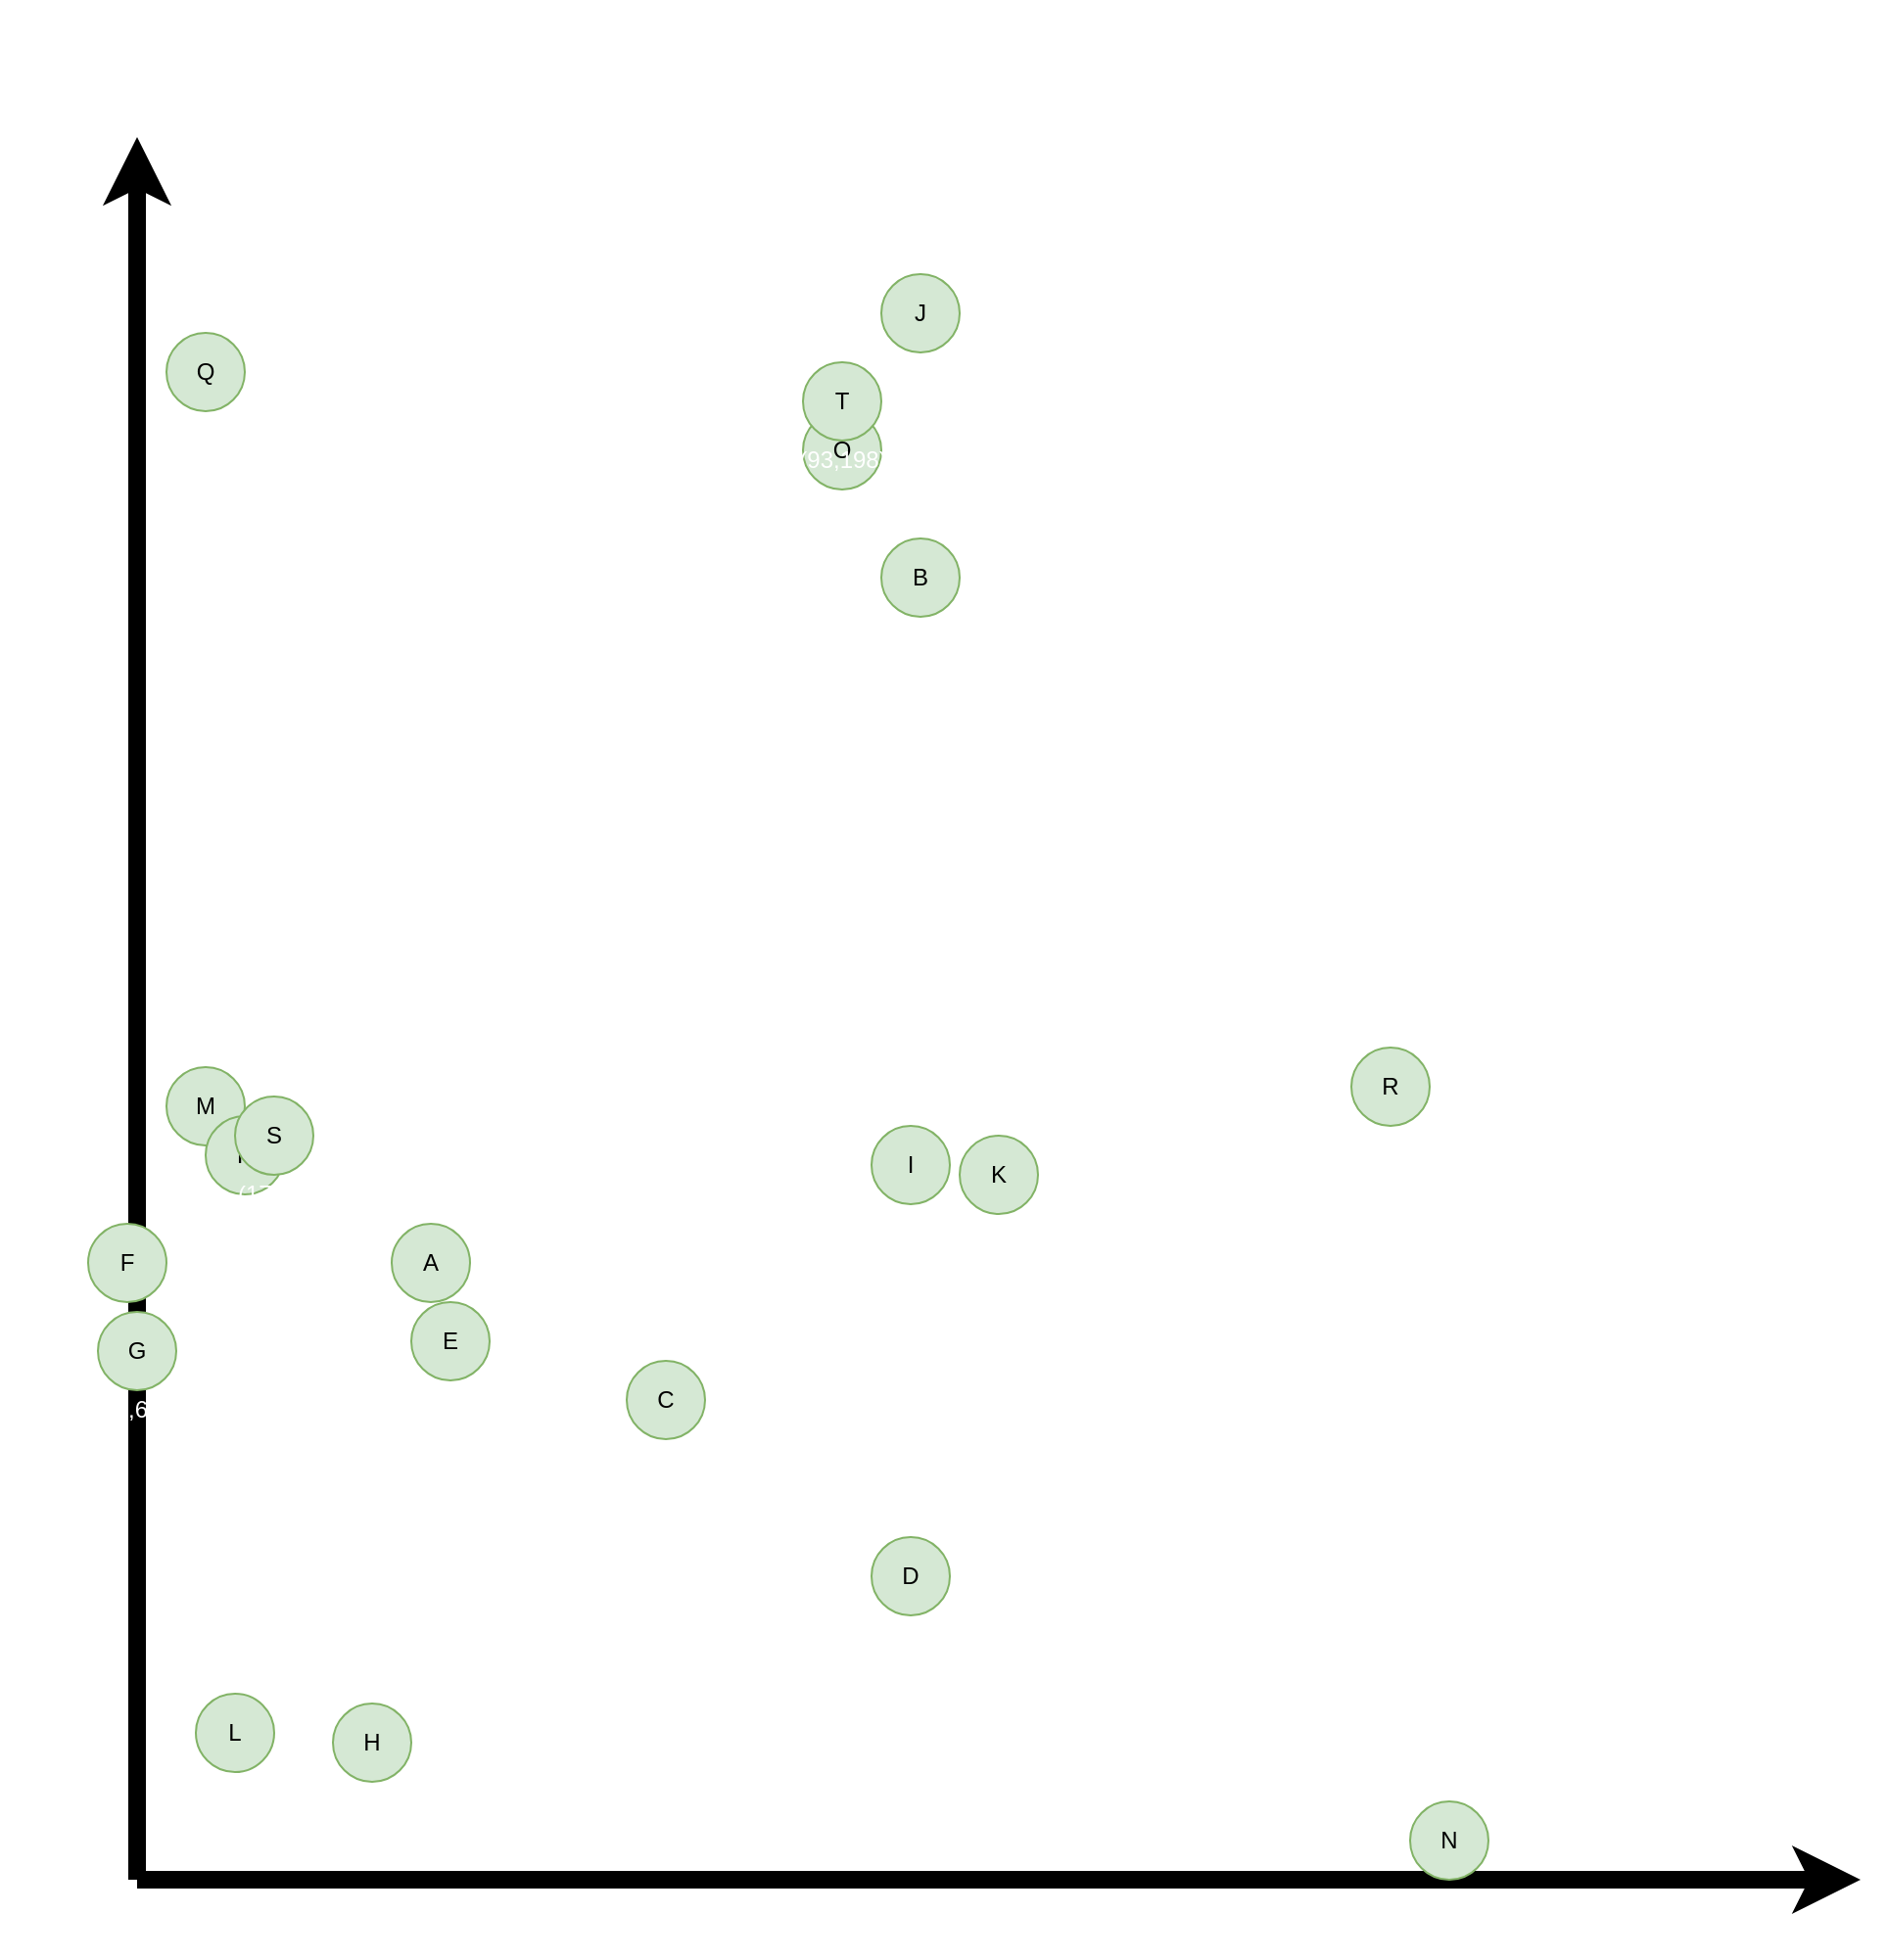 <mxfile>
    <diagram id="ToferQvf45X5SjrMl_2s" name="Page-1">
        <mxGraphModel dx="1511" dy="2214" grid="1" gridSize="10" guides="1" tooltips="1" connect="1" arrows="1" fold="1" page="1" pageScale="1" pageWidth="850" pageHeight="1100" math="0" shadow="0">
            <root>
                <mxCell id="0"/>
                <mxCell id="1" parent="0"/>
                <mxCell id="2" value="" style="endArrow=classic;html=1;fontColor=#000000;strokeWidth=9;" edge="1" parent="1">
                    <mxGeometry width="50" height="50" relative="1" as="geometry">
                        <mxPoint x="80.0" y="800.0" as="sourcePoint"/>
                        <mxPoint x="80.0" y="-90" as="targetPoint"/>
                        <Array as="points"/>
                    </mxGeometry>
                </mxCell>
                <mxCell id="3" value="" style="endArrow=classic;html=1;fontColor=#000000;strokeWidth=9;" edge="1" parent="1">
                    <mxGeometry width="50" height="50" relative="1" as="geometry">
                        <mxPoint x="80.0" y="800.0" as="sourcePoint"/>
                        <mxPoint x="960" y="800.0" as="targetPoint"/>
                        <Array as="points"/>
                    </mxGeometry>
                </mxCell>
                <mxCell id="4" value="0" style="text;html=1;strokeColor=none;fillColor=none;align=center;verticalAlign=middle;whiteSpace=wrap;rounded=0;fontColor=#FFFFFF;" vertex="1" parent="1">
                    <mxGeometry x="40" y="800" width="60" height="30" as="geometry"/>
                </mxCell>
                <mxCell id="5" value="10" style="text;html=1;strokeColor=none;fillColor=none;align=center;verticalAlign=middle;whiteSpace=wrap;rounded=0;fontColor=#FFFFFF;" vertex="1" parent="1">
                    <mxGeometry x="90" y="810" width="60" height="30" as="geometry"/>
                </mxCell>
                <mxCell id="6" value="20" style="text;html=1;strokeColor=none;fillColor=none;align=center;verticalAlign=middle;whiteSpace=wrap;rounded=0;fontColor=#FFFFFF;" vertex="1" parent="1">
                    <mxGeometry x="130" y="810" width="60" height="30" as="geometry"/>
                </mxCell>
                <mxCell id="7" value="30" style="text;html=1;strokeColor=none;fillColor=none;align=center;verticalAlign=middle;whiteSpace=wrap;rounded=0;fontColor=#FFFFFF;" vertex="1" parent="1">
                    <mxGeometry x="170" y="810" width="60" height="30" as="geometry"/>
                </mxCell>
                <mxCell id="8" value="40" style="text;html=1;strokeColor=none;fillColor=none;align=center;verticalAlign=middle;whiteSpace=wrap;rounded=0;fontColor=#FFFFFF;" vertex="1" parent="1">
                    <mxGeometry x="210" y="810" width="60" height="30" as="geometry"/>
                </mxCell>
                <mxCell id="9" value="50" style="text;html=1;strokeColor=none;fillColor=none;align=center;verticalAlign=middle;whiteSpace=wrap;rounded=0;fontColor=#FFFFFF;" vertex="1" parent="1">
                    <mxGeometry x="250" y="810" width="60" height="30" as="geometry"/>
                </mxCell>
                <mxCell id="10" value="60" style="text;html=1;strokeColor=none;fillColor=none;align=center;verticalAlign=middle;whiteSpace=wrap;rounded=0;fontColor=#FFFFFF;" vertex="1" parent="1">
                    <mxGeometry x="290" y="810" width="60" height="30" as="geometry"/>
                </mxCell>
                <mxCell id="11" value="70" style="text;html=1;strokeColor=none;fillColor=none;align=center;verticalAlign=middle;whiteSpace=wrap;rounded=0;fontColor=#FFFFFF;" vertex="1" parent="1">
                    <mxGeometry x="330" y="810" width="60" height="30" as="geometry"/>
                </mxCell>
                <mxCell id="12" value="80" style="text;html=1;strokeColor=none;fillColor=none;align=center;verticalAlign=middle;whiteSpace=wrap;rounded=0;fontColor=#FFFFFF;" vertex="1" parent="1">
                    <mxGeometry x="370" y="810" width="60" height="30" as="geometry"/>
                </mxCell>
                <mxCell id="13" value="90" style="text;html=1;strokeColor=none;fillColor=none;align=center;verticalAlign=middle;whiteSpace=wrap;rounded=0;fontColor=#FFFFFF;" vertex="1" parent="1">
                    <mxGeometry x="410" y="810" width="60" height="30" as="geometry"/>
                </mxCell>
                <mxCell id="14" value="100" style="text;html=1;strokeColor=none;fillColor=none;align=center;verticalAlign=middle;whiteSpace=wrap;rounded=0;fontColor=#FFFFFF;" vertex="1" parent="1">
                    <mxGeometry x="450" y="810" width="60" height="30" as="geometry"/>
                </mxCell>
                <mxCell id="15" value="110" style="text;html=1;strokeColor=none;fillColor=none;align=center;verticalAlign=middle;whiteSpace=wrap;rounded=0;fontColor=#FFFFFF;" vertex="1" parent="1">
                    <mxGeometry x="490" y="810" width="60" height="30" as="geometry"/>
                </mxCell>
                <mxCell id="16" value="120" style="text;html=1;strokeColor=none;fillColor=none;align=center;verticalAlign=middle;whiteSpace=wrap;rounded=0;fontColor=#FFFFFF;" vertex="1" parent="1">
                    <mxGeometry x="530" y="810" width="60" height="30" as="geometry"/>
                </mxCell>
                <mxCell id="17" value="130" style="text;html=1;strokeColor=none;fillColor=none;align=center;verticalAlign=middle;whiteSpace=wrap;rounded=0;fontColor=#FFFFFF;" vertex="1" parent="1">
                    <mxGeometry x="570" y="810" width="60" height="30" as="geometry"/>
                </mxCell>
                <mxCell id="18" value="140" style="text;html=1;strokeColor=none;fillColor=none;align=center;verticalAlign=middle;whiteSpace=wrap;rounded=0;fontColor=#FFFFFF;" vertex="1" parent="1">
                    <mxGeometry x="610" y="810" width="60" height="30" as="geometry"/>
                </mxCell>
                <mxCell id="19" value="150" style="text;html=1;strokeColor=none;fillColor=none;align=center;verticalAlign=middle;whiteSpace=wrap;rounded=0;fontColor=#FFFFFF;" vertex="1" parent="1">
                    <mxGeometry x="650" y="810" width="60" height="30" as="geometry"/>
                </mxCell>
                <mxCell id="20" value="160" style="text;html=1;strokeColor=none;fillColor=none;align=center;verticalAlign=middle;whiteSpace=wrap;rounded=0;fontColor=#FFFFFF;" vertex="1" parent="1">
                    <mxGeometry x="690" y="810" width="60" height="30" as="geometry"/>
                </mxCell>
                <mxCell id="21" value="20" style="text;html=1;strokeColor=none;fillColor=none;align=center;verticalAlign=middle;whiteSpace=wrap;rounded=0;fontColor=#FFFFFF;" vertex="1" parent="1">
                    <mxGeometry x="10" y="700" width="60" height="30" as="geometry"/>
                </mxCell>
                <mxCell id="22" value="30" style="text;html=1;strokeColor=none;fillColor=none;align=center;verticalAlign=middle;whiteSpace=wrap;rounded=0;fontColor=#FFFFFF;" vertex="1" parent="1">
                    <mxGeometry x="10" y="660" width="60" height="30" as="geometry"/>
                </mxCell>
                <mxCell id="23" value="40" style="text;html=1;strokeColor=none;fillColor=none;align=center;verticalAlign=middle;whiteSpace=wrap;rounded=0;fontColor=#FFFFFF;" vertex="1" parent="1">
                    <mxGeometry x="10" y="620" width="60" height="30" as="geometry"/>
                </mxCell>
                <mxCell id="24" value="50" style="text;html=1;strokeColor=none;fillColor=none;align=center;verticalAlign=middle;whiteSpace=wrap;rounded=0;fontColor=#FFFFFF;" vertex="1" parent="1">
                    <mxGeometry x="10" y="580" width="60" height="30" as="geometry"/>
                </mxCell>
                <mxCell id="25" value="60" style="text;html=1;strokeColor=none;fillColor=none;align=center;verticalAlign=middle;whiteSpace=wrap;rounded=0;fontColor=#FFFFFF;" vertex="1" parent="1">
                    <mxGeometry x="10" y="535" width="60" height="35" as="geometry"/>
                </mxCell>
                <mxCell id="26" value="70" style="text;html=1;strokeColor=none;fillColor=none;align=center;verticalAlign=middle;whiteSpace=wrap;rounded=0;fontColor=#FFFFFF;" vertex="1" parent="1">
                    <mxGeometry x="10" y="500" width="60" height="30" as="geometry"/>
                </mxCell>
                <mxCell id="27" value="80" style="text;html=1;strokeColor=none;fillColor=none;align=center;verticalAlign=middle;whiteSpace=wrap;rounded=0;fontColor=#FFFFFF;" vertex="1" parent="1">
                    <mxGeometry x="10" y="460" width="60" height="30" as="geometry"/>
                </mxCell>
                <mxCell id="28" value="90" style="text;html=1;strokeColor=none;fillColor=none;align=center;verticalAlign=middle;whiteSpace=wrap;rounded=0;fontColor=#FFFFFF;" vertex="1" parent="1">
                    <mxGeometry x="10" y="420" width="60" height="30" as="geometry"/>
                </mxCell>
                <mxCell id="29" value="100" style="text;html=1;strokeColor=none;fillColor=none;align=center;verticalAlign=middle;whiteSpace=wrap;rounded=0;fontColor=#FFFFFF;" vertex="1" parent="1">
                    <mxGeometry x="10" y="380" width="60" height="30" as="geometry"/>
                </mxCell>
                <mxCell id="30" value="110" style="text;html=1;strokeColor=none;fillColor=none;align=center;verticalAlign=middle;whiteSpace=wrap;rounded=0;fontColor=#FFFFFF;" vertex="1" parent="1">
                    <mxGeometry x="10" y="340" width="60" height="30" as="geometry"/>
                </mxCell>
                <mxCell id="31" value="120" style="text;html=1;strokeColor=none;fillColor=none;align=center;verticalAlign=middle;whiteSpace=wrap;rounded=0;fontColor=#FFFFFF;" vertex="1" parent="1">
                    <mxGeometry x="10" y="300" width="60" height="30" as="geometry"/>
                </mxCell>
                <mxCell id="32" value="130" style="text;html=1;strokeColor=none;fillColor=none;align=center;verticalAlign=middle;whiteSpace=wrap;rounded=0;fontColor=#FFFFFF;" vertex="1" parent="1">
                    <mxGeometry x="10" y="260" width="60" height="30" as="geometry"/>
                </mxCell>
                <mxCell id="33" value="140" style="text;html=1;strokeColor=none;fillColor=none;align=center;verticalAlign=middle;whiteSpace=wrap;rounded=0;fontColor=#FFFFFF;" vertex="1" parent="1">
                    <mxGeometry x="10" y="220" width="60" height="30" as="geometry"/>
                </mxCell>
                <mxCell id="34" value="150" style="text;html=1;strokeColor=none;fillColor=none;align=center;verticalAlign=middle;whiteSpace=wrap;rounded=0;fontColor=#FFFFFF;" vertex="1" parent="1">
                    <mxGeometry x="10" y="180" width="60" height="30" as="geometry"/>
                </mxCell>
                <mxCell id="35" value="160" style="text;html=1;strokeColor=none;fillColor=none;align=center;verticalAlign=middle;whiteSpace=wrap;rounded=0;fontColor=#FFFFFF;" vertex="1" parent="1">
                    <mxGeometry x="10" y="140" width="60" height="30" as="geometry"/>
                </mxCell>
                <mxCell id="36" value="10" style="text;html=1;strokeColor=none;fillColor=none;align=center;verticalAlign=middle;whiteSpace=wrap;rounded=0;fontColor=#FFFFFF;" vertex="1" parent="1">
                    <mxGeometry x="10" y="740" width="60" height="30" as="geometry"/>
                </mxCell>
                <mxCell id="37" value="170" style="text;html=1;strokeColor=none;fillColor=none;align=center;verticalAlign=middle;whiteSpace=wrap;rounded=0;fontColor=#FFFFFF;" vertex="1" parent="1">
                    <mxGeometry x="730" y="810" width="60" height="30" as="geometry"/>
                </mxCell>
                <mxCell id="38" value="180" style="text;html=1;strokeColor=none;fillColor=none;align=center;verticalAlign=middle;whiteSpace=wrap;rounded=0;fontColor=#FFFFFF;" vertex="1" parent="1">
                    <mxGeometry x="770" y="810" width="60" height="30" as="geometry"/>
                </mxCell>
                <mxCell id="39" value="200" style="text;html=1;strokeColor=none;fillColor=none;align=center;verticalAlign=middle;whiteSpace=wrap;rounded=0;fontColor=#FFFFFF;" vertex="1" parent="1">
                    <mxGeometry x="850" y="810" width="60" height="30" as="geometry"/>
                </mxCell>
                <mxCell id="40" value="190" style="text;html=1;strokeColor=none;fillColor=none;align=center;verticalAlign=middle;whiteSpace=wrap;rounded=0;fontColor=#FFFFFF;" vertex="1" parent="1">
                    <mxGeometry x="810" y="810" width="60" height="30" as="geometry"/>
                </mxCell>
                <mxCell id="41" value="170" style="text;html=1;strokeColor=none;fillColor=none;align=center;verticalAlign=middle;whiteSpace=wrap;rounded=0;fontColor=#FFFFFF;" vertex="1" parent="1">
                    <mxGeometry x="10" y="100" width="60" height="30" as="geometry"/>
                </mxCell>
                <mxCell id="42" value="180" style="text;html=1;strokeColor=none;fillColor=none;align=center;verticalAlign=middle;whiteSpace=wrap;rounded=0;fontColor=#FFFFFF;" vertex="1" parent="1">
                    <mxGeometry x="10" y="60" width="60" height="30" as="geometry"/>
                </mxCell>
                <mxCell id="43" value="190" style="text;html=1;strokeColor=none;fillColor=none;align=center;verticalAlign=middle;whiteSpace=wrap;rounded=0;fontColor=#FFFFFF;" vertex="1" parent="1">
                    <mxGeometry x="10" y="20" width="60" height="30" as="geometry"/>
                </mxCell>
                <mxCell id="44" value="200" style="text;html=1;strokeColor=none;fillColor=none;align=center;verticalAlign=middle;whiteSpace=wrap;rounded=0;fontColor=#FFFFFF;" vertex="1" parent="1">
                    <mxGeometry x="10" y="-20" width="60" height="30" as="geometry"/>
                </mxCell>
                <mxCell id="45" value="&lt;h1&gt;OPerating on the ange of 0-200&lt;/h1&gt;" style="text;html=1;strokeColor=none;fillColor=none;spacing=5;spacingTop=-20;whiteSpace=wrap;overflow=hidden;rounded=0;fontColor=#FFFFFF;strokeWidth=1;" vertex="1" parent="1">
                    <mxGeometry x="260" y="-150" width="380" height="60" as="geometry"/>
                </mxCell>
                <mxCell id="46" value="&lt;font color=&quot;#000000&quot;&gt;A&lt;/font&gt;" style="ellipse;whiteSpace=wrap;html=1;aspect=fixed;fillColor=#d5e8d4;strokeColor=#82b366;" vertex="1" parent="1">
                    <mxGeometry x="210" y="465" width="40" height="40" as="geometry"/>
                </mxCell>
                <mxCell id="47" value="&lt;font color=&quot;#ffffff&quot;&gt;(38,78)&lt;/font&gt;" style="text;html=1;align=center;verticalAlign=middle;resizable=0;points=[];autosize=1;strokeColor=none;fillColor=none;fontColor=#000000;" vertex="1" parent="1">
                    <mxGeometry x="200" y="500" width="60" height="30" as="geometry"/>
                </mxCell>
                <mxCell id="48" value="&lt;font color=&quot;#000000&quot;&gt;B&lt;/font&gt;" style="ellipse;whiteSpace=wrap;html=1;aspect=fixed;fillColor=#d5e8d4;strokeColor=#82b366;" vertex="1" parent="1">
                    <mxGeometry x="460" y="115" width="40" height="40" as="geometry"/>
                </mxCell>
                <mxCell id="49" value="&lt;font color=&quot;#ffffff&quot;&gt;(99,167)&lt;/font&gt;" style="text;html=1;align=center;verticalAlign=middle;resizable=0;points=[];autosize=1;strokeColor=none;fillColor=none;fontColor=#000000;" vertex="1" parent="1">
                    <mxGeometry x="445" y="150" width="70" height="30" as="geometry"/>
                </mxCell>
                <mxCell id="50" value="&lt;font color=&quot;#000000&quot;&gt;C&lt;/font&gt;" style="ellipse;whiteSpace=wrap;html=1;aspect=fixed;fillColor=#d5e8d4;strokeColor=#82b366;" vertex="1" parent="1">
                    <mxGeometry x="330" y="535" width="40" height="40" as="geometry"/>
                </mxCell>
                <mxCell id="51" value="&lt;font color=&quot;#ffffff&quot;&gt;(68,60)&lt;/font&gt;" style="text;html=1;align=center;verticalAlign=middle;resizable=0;points=[];autosize=1;strokeColor=none;fillColor=none;fontColor=#000000;" vertex="1" parent="1">
                    <mxGeometry x="320" y="570" width="60" height="30" as="geometry"/>
                </mxCell>
                <mxCell id="52" value="&lt;font color=&quot;#000000&quot;&gt;D&lt;/font&gt;" style="ellipse;whiteSpace=wrap;html=1;aspect=fixed;fillColor=#d5e8d4;strokeColor=#82b366;" vertex="1" parent="1">
                    <mxGeometry x="455" y="625" width="40" height="40" as="geometry"/>
                </mxCell>
                <mxCell id="53" value="&lt;font color=&quot;#ffffff&quot;&gt;(97,37)&lt;/font&gt;" style="text;html=1;align=center;verticalAlign=middle;resizable=0;points=[];autosize=1;strokeColor=none;fillColor=none;fontColor=#000000;" vertex="1" parent="1">
                    <mxGeometry x="445" y="660" width="60" height="30" as="geometry"/>
                </mxCell>
                <mxCell id="54" value="&lt;font color=&quot;#000000&quot;&gt;E&lt;/font&gt;" style="ellipse;whiteSpace=wrap;html=1;aspect=fixed;fillColor=#d5e8d4;strokeColor=#82b366;" vertex="1" parent="1">
                    <mxGeometry x="220" y="505" width="40" height="40" as="geometry"/>
                </mxCell>
                <mxCell id="55" value="&lt;font color=&quot;#ffffff&quot;&gt;(39,66)&lt;/font&gt;" style="text;html=1;align=center;verticalAlign=middle;resizable=0;points=[];autosize=1;strokeColor=none;fillColor=none;fontColor=#000000;" vertex="1" parent="1">
                    <mxGeometry x="210" y="540" width="60" height="30" as="geometry"/>
                </mxCell>
                <mxCell id="56" value="&lt;font color=&quot;#000000&quot;&gt;F&lt;/font&gt;" style="ellipse;whiteSpace=wrap;html=1;aspect=fixed;fillColor=#d5e8d4;strokeColor=#82b366;" vertex="1" parent="1">
                    <mxGeometry x="55" y="465" width="40" height="40" as="geometry"/>
                </mxCell>
                <mxCell id="57" value="&lt;font color=&quot;#ffffff&quot;&gt;(0,77)&lt;/font&gt;" style="text;html=1;align=center;verticalAlign=middle;resizable=0;points=[];autosize=1;strokeColor=none;fillColor=none;fontColor=#000000;" vertex="1" parent="1">
                    <mxGeometry x="50" y="500" width="50" height="30" as="geometry"/>
                </mxCell>
                <mxCell id="58" value="&lt;font color=&quot;#000000&quot;&gt;G&lt;/font&gt;" style="ellipse;whiteSpace=wrap;html=1;aspect=fixed;fillColor=#d5e8d4;strokeColor=#82b366;" vertex="1" parent="1">
                    <mxGeometry x="60" y="510" width="40" height="40" as="geometry"/>
                </mxCell>
                <mxCell id="59" value="&lt;font color=&quot;#ffffff&quot;&gt;(1,67)&lt;/font&gt;" style="text;html=1;align=center;verticalAlign=middle;resizable=0;points=[];autosize=1;strokeColor=none;fillColor=none;fontColor=#000000;" vertex="1" parent="1">
                    <mxGeometry x="55" y="545" width="50" height="30" as="geometry"/>
                </mxCell>
                <mxCell id="60" value="&lt;font color=&quot;#000000&quot;&gt;H&lt;/font&gt;" style="ellipse;whiteSpace=wrap;html=1;aspect=fixed;fillColor=#d5e8d4;strokeColor=#82b366;" vertex="1" parent="1">
                    <mxGeometry x="180" y="710" width="40" height="40" as="geometry"/>
                </mxCell>
                <mxCell id="61" value="&lt;font color=&quot;#ffffff&quot;&gt;(30,16)&lt;/font&gt;" style="text;html=1;align=center;verticalAlign=middle;resizable=0;points=[];autosize=1;strokeColor=none;fillColor=none;fontColor=#000000;" vertex="1" parent="1">
                    <mxGeometry x="170" y="745" width="60" height="30" as="geometry"/>
                </mxCell>
                <mxCell id="62" value="&lt;font color=&quot;#000000&quot;&gt;I&lt;/font&gt;" style="ellipse;whiteSpace=wrap;html=1;aspect=fixed;fillColor=#d5e8d4;strokeColor=#82b366;" vertex="1" parent="1">
                    <mxGeometry x="455" y="415" width="40" height="40" as="geometry"/>
                </mxCell>
                <mxCell id="63" value="&lt;font color=&quot;#ffffff&quot;&gt;(96,91)&lt;/font&gt;" style="text;html=1;align=center;verticalAlign=middle;resizable=0;points=[];autosize=1;strokeColor=none;fillColor=none;fontColor=#000000;" vertex="1" parent="1">
                    <mxGeometry x="445" y="450" width="60" height="30" as="geometry"/>
                </mxCell>
                <mxCell id="64" value="&lt;font color=&quot;#000000&quot;&gt;J&lt;/font&gt;" style="ellipse;whiteSpace=wrap;html=1;aspect=fixed;fillColor=#d5e8d4;strokeColor=#82b366;" vertex="1" parent="1">
                    <mxGeometry x="460" y="-20" width="40" height="40" as="geometry"/>
                </mxCell>
                <mxCell id="65" value="&lt;font color=&quot;#ffffff&quot;&gt;(99,199)&lt;/font&gt;" style="text;html=1;align=center;verticalAlign=middle;resizable=0;points=[];autosize=1;strokeColor=none;fillColor=none;fontColor=#000000;" vertex="1" parent="1">
                    <mxGeometry x="445" y="20" width="70" height="30" as="geometry"/>
                </mxCell>
                <mxCell id="66" value="&lt;font color=&quot;#000000&quot;&gt;K&lt;/font&gt;" style="ellipse;whiteSpace=wrap;html=1;aspect=fixed;fillColor=#d5e8d4;strokeColor=#82b366;" vertex="1" parent="1">
                    <mxGeometry x="500" y="420" width="40" height="40" as="geometry"/>
                </mxCell>
                <mxCell id="67" value="&lt;font color=&quot;#ffffff&quot;&gt;(111,89)&lt;/font&gt;" style="text;html=1;align=center;verticalAlign=middle;resizable=0;points=[];autosize=1;strokeColor=none;fillColor=none;fontColor=#000000;" vertex="1" parent="1">
                    <mxGeometry x="485" y="460" width="70" height="30" as="geometry"/>
                </mxCell>
                <mxCell id="68" value="&lt;font color=&quot;#000000&quot;&gt;L&lt;/font&gt;" style="ellipse;whiteSpace=wrap;html=1;aspect=fixed;fillColor=#d5e8d4;strokeColor=#82b366;" vertex="1" parent="1">
                    <mxGeometry x="110" y="705" width="40" height="40" as="geometry"/>
                </mxCell>
                <mxCell id="69" value="&lt;font color=&quot;#ffffff&quot;&gt;(13,18)&lt;/font&gt;" style="text;html=1;align=center;verticalAlign=middle;resizable=0;points=[];autosize=1;strokeColor=none;fillColor=none;fontColor=#000000;" vertex="1" parent="1">
                    <mxGeometry x="100" y="740" width="60" height="30" as="geometry"/>
                </mxCell>
                <mxCell id="70" value="&lt;font color=&quot;#000000&quot;&gt;M&lt;/font&gt;" style="ellipse;whiteSpace=wrap;html=1;aspect=fixed;fillColor=#d5e8d4;strokeColor=#82b366;" vertex="1" parent="1">
                    <mxGeometry x="95" y="385" width="40" height="40" as="geometry"/>
                </mxCell>
                <mxCell id="71" value="&lt;font color=&quot;#ffffff&quot;&gt;(8,98)&lt;/font&gt;" style="text;html=1;align=center;verticalAlign=middle;resizable=0;points=[];autosize=1;strokeColor=none;fillColor=none;fontColor=#000000;" vertex="1" parent="1">
                    <mxGeometry x="90" y="420" width="50" height="30" as="geometry"/>
                </mxCell>
                <mxCell id="72" value="&lt;font color=&quot;#000000&quot;&gt;N&lt;/font&gt;" style="ellipse;whiteSpace=wrap;html=1;aspect=fixed;fillColor=#d5e8d4;strokeColor=#82b366;" vertex="1" parent="1">
                    <mxGeometry x="730" y="760" width="40" height="40" as="geometry"/>
                </mxCell>
                <mxCell id="73" value="&lt;font color=&quot;#ffffff&quot;&gt;(168,3)&lt;/font&gt;" style="text;html=1;align=center;verticalAlign=middle;resizable=0;points=[];autosize=1;strokeColor=none;fillColor=none;fontColor=#000000;" vertex="1" parent="1">
                    <mxGeometry x="720" y="795" width="60" height="30" as="geometry"/>
                </mxCell>
                <mxCell id="74" value="&lt;font color=&quot;#000000&quot;&gt;O&lt;/font&gt;" style="ellipse;whiteSpace=wrap;html=1;aspect=fixed;fillColor=#d5e8d4;strokeColor=#82b366;" vertex="1" parent="1">
                    <mxGeometry x="420" y="50" width="40" height="40" as="geometry"/>
                </mxCell>
                <mxCell id="75" value="&lt;font color=&quot;#ffffff&quot;&gt;(90,179)&lt;/font&gt;" style="text;html=1;align=center;verticalAlign=middle;resizable=0;points=[];autosize=1;strokeColor=none;fillColor=none;fontColor=#000000;" vertex="1" parent="1">
                    <mxGeometry x="405" y="85" width="70" height="30" as="geometry"/>
                </mxCell>
                <mxCell id="76" value="&lt;font color=&quot;#000000&quot;&gt;P&lt;/font&gt;" style="ellipse;whiteSpace=wrap;html=1;aspect=fixed;fillColor=#d5e8d4;strokeColor=#82b366;" vertex="1" parent="1">
                    <mxGeometry x="115" y="410" width="40" height="40" as="geometry"/>
                </mxCell>
                <mxCell id="77" value="&lt;font color=&quot;#ffffff&quot;&gt;(13,91)&lt;/font&gt;" style="text;html=1;align=center;verticalAlign=middle;resizable=0;points=[];autosize=1;strokeColor=none;fillColor=none;fontColor=#000000;" vertex="1" parent="1">
                    <mxGeometry x="105" y="445" width="60" height="30" as="geometry"/>
                </mxCell>
                <mxCell id="78" value="&lt;font color=&quot;#000000&quot;&gt;Q&lt;/font&gt;" style="ellipse;whiteSpace=wrap;html=1;aspect=fixed;fillColor=#d5e8d4;strokeColor=#82b366;" vertex="1" parent="1">
                    <mxGeometry x="95" y="10" width="40" height="40" as="geometry"/>
                </mxCell>
                <mxCell id="79" value="&lt;font color=&quot;#ffffff&quot;&gt;(8,193)&lt;/font&gt;" style="text;html=1;align=center;verticalAlign=middle;resizable=0;points=[];autosize=1;strokeColor=none;fillColor=none;fontColor=#000000;" vertex="1" parent="1">
                    <mxGeometry x="85" y="45" width="60" height="30" as="geometry"/>
                </mxCell>
                <mxCell id="80" value="&lt;font color=&quot;#000000&quot;&gt;R&lt;/font&gt;" style="ellipse;whiteSpace=wrap;html=1;aspect=fixed;fillColor=#d5e8d4;strokeColor=#82b366;" vertex="1" parent="1">
                    <mxGeometry x="700" y="375" width="40" height="40" as="geometry"/>
                </mxCell>
                <mxCell id="81" value="&lt;font color=&quot;#ffffff&quot;&gt;(160,98)&lt;/font&gt;" style="text;html=1;align=center;verticalAlign=middle;resizable=0;points=[];autosize=1;strokeColor=none;fillColor=none;fontColor=#000000;" vertex="1" parent="1">
                    <mxGeometry x="685" y="415" width="70" height="30" as="geometry"/>
                </mxCell>
                <mxCell id="82" value="&lt;font color=&quot;#000000&quot;&gt;S&lt;/font&gt;" style="ellipse;whiteSpace=wrap;html=1;aspect=fixed;fillColor=#d5e8d4;strokeColor=#82b366;" vertex="1" parent="1">
                    <mxGeometry x="130" y="400" width="40" height="40" as="geometry"/>
                </mxCell>
                <mxCell id="83" value="&lt;font color=&quot;#ffffff&quot;&gt;(17,93)&lt;/font&gt;" style="text;html=1;align=center;verticalAlign=middle;resizable=0;points=[];autosize=1;strokeColor=none;fillColor=none;fontColor=#000000;" vertex="1" parent="1">
                    <mxGeometry x="120" y="435" width="60" height="30" as="geometry"/>
                </mxCell>
                <mxCell id="84" value="&lt;font color=&quot;#000000&quot;&gt;T&lt;/font&gt;" style="ellipse;whiteSpace=wrap;html=1;aspect=fixed;fillColor=#d5e8d4;strokeColor=#82b366;" vertex="1" parent="1">
                    <mxGeometry x="420" y="25" width="40" height="40" as="geometry"/>
                </mxCell>
                <mxCell id="85" value="&lt;font color=&quot;#ffffff&quot;&gt;(93,198)&lt;/font&gt;" style="text;html=1;align=center;verticalAlign=middle;resizable=0;points=[];autosize=1;strokeColor=none;fillColor=none;fontColor=#000000;" vertex="1" parent="1">
                    <mxGeometry x="405" y="60" width="70" height="30" as="geometry"/>
                </mxCell>
            </root>
        </mxGraphModel>
    </diagram>
</mxfile>